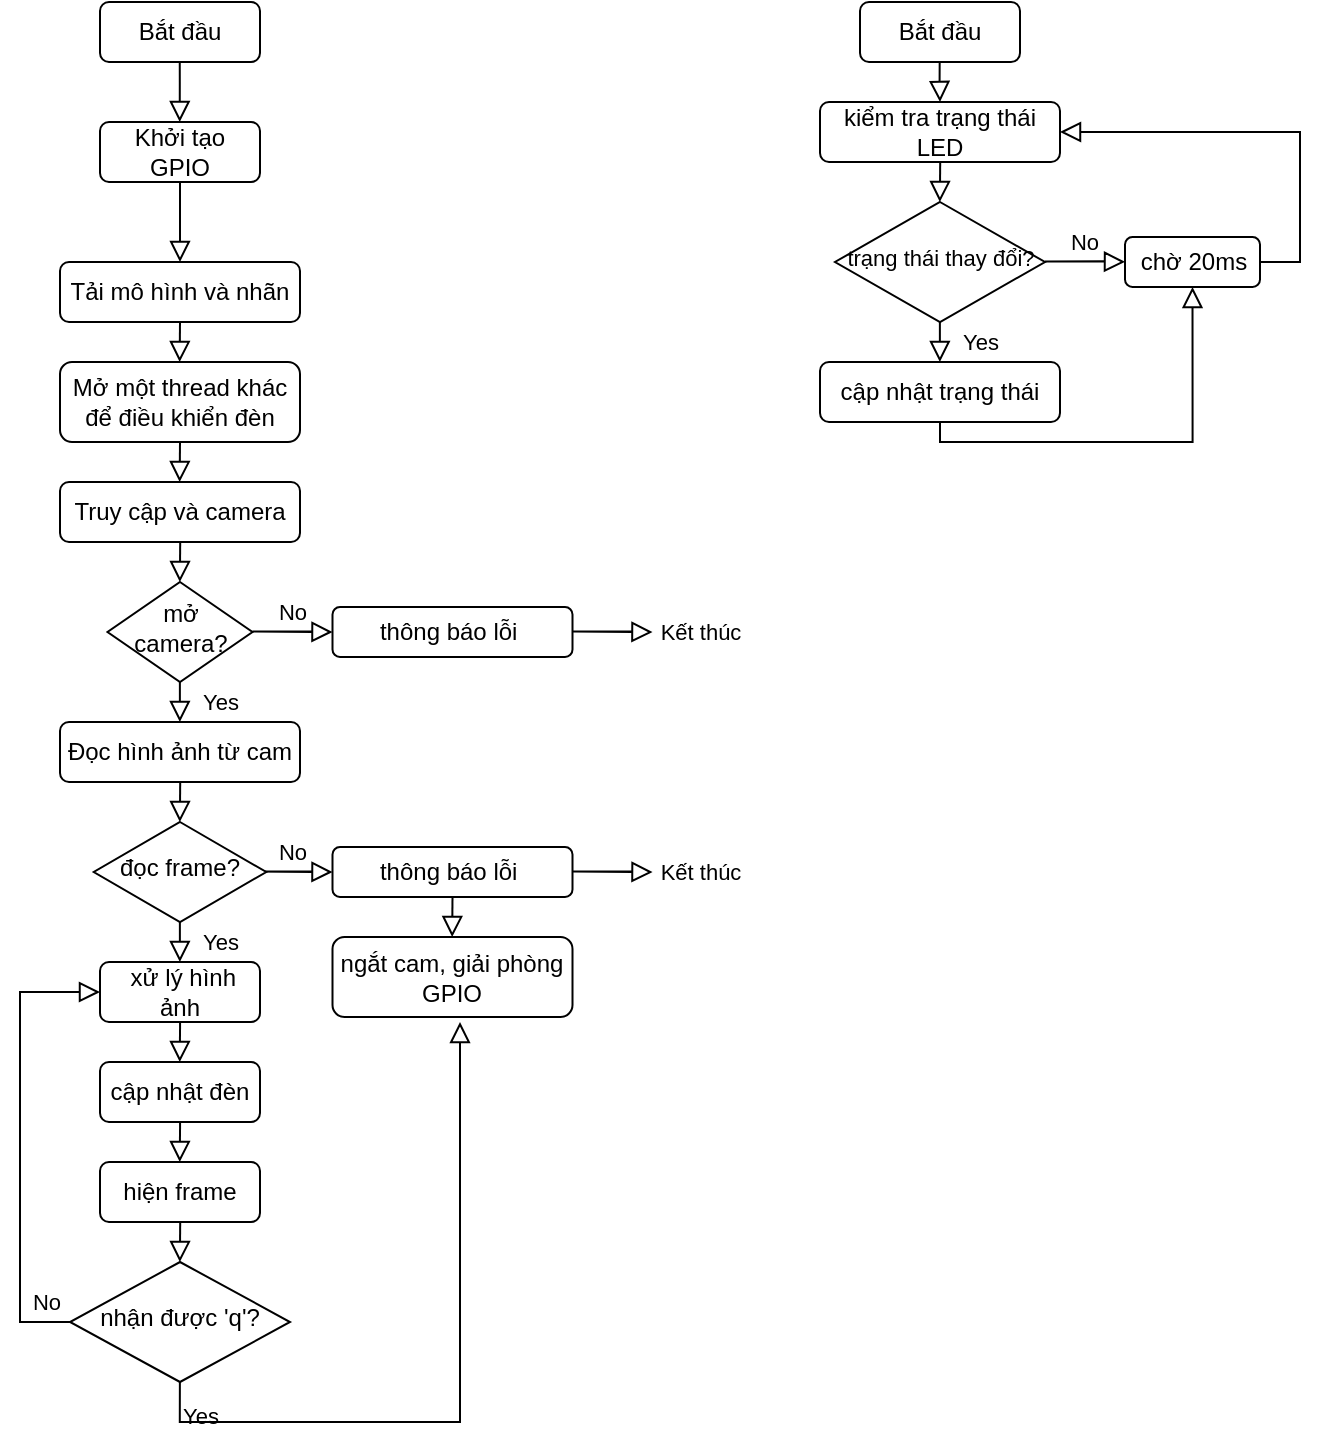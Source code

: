 <mxfile version="24.6.4" type="github">
  <diagram id="C5RBs43oDa-KdzZeNtuy" name="Page-1">
    <mxGraphModel dx="912" dy="563" grid="1" gridSize="10" guides="1" tooltips="1" connect="1" arrows="1" fold="1" page="1" pageScale="1" pageWidth="827" pageHeight="1169" math="0" shadow="0">
      <root>
        <mxCell id="WIyWlLk6GJQsqaUBKTNV-0" />
        <mxCell id="WIyWlLk6GJQsqaUBKTNV-1" parent="WIyWlLk6GJQsqaUBKTNV-0" />
        <mxCell id="WIyWlLk6GJQsqaUBKTNV-2" value="" style="rounded=0;html=1;jettySize=auto;orthogonalLoop=1;fontSize=11;endArrow=block;endFill=0;endSize=8;strokeWidth=1;shadow=0;labelBackgroundColor=none;edgeStyle=orthogonalEdgeStyle;" parent="WIyWlLk6GJQsqaUBKTNV-1" source="WIyWlLk6GJQsqaUBKTNV-3" edge="1">
          <mxGeometry relative="1" as="geometry">
            <mxPoint x="220" y="140" as="targetPoint" />
          </mxGeometry>
        </mxCell>
        <mxCell id="WIyWlLk6GJQsqaUBKTNV-3" value="Khởi tạo GPIO" style="rounded=1;whiteSpace=wrap;html=1;fontSize=12;glass=0;strokeWidth=1;shadow=0;" parent="WIyWlLk6GJQsqaUBKTNV-1" vertex="1">
          <mxGeometry x="180" y="70" width="80" height="30" as="geometry" />
        </mxCell>
        <mxCell id="WIyWlLk6GJQsqaUBKTNV-4" value="Yes" style="rounded=0;html=1;jettySize=auto;orthogonalLoop=1;fontSize=11;endArrow=block;endFill=0;endSize=8;strokeWidth=1;shadow=0;labelBackgroundColor=none;edgeStyle=orthogonalEdgeStyle;" parent="WIyWlLk6GJQsqaUBKTNV-1" edge="1">
          <mxGeometry y="20" relative="1" as="geometry">
            <mxPoint as="offset" />
            <mxPoint x="219.94" y="350" as="sourcePoint" />
            <mxPoint x="219.94" y="370" as="targetPoint" />
          </mxGeometry>
        </mxCell>
        <mxCell id="WIyWlLk6GJQsqaUBKTNV-5" value="No" style="edgeStyle=orthogonalEdgeStyle;rounded=0;html=1;jettySize=auto;orthogonalLoop=1;fontSize=11;endArrow=block;endFill=0;endSize=8;strokeWidth=1;shadow=0;labelBackgroundColor=none;" parent="WIyWlLk6GJQsqaUBKTNV-1" edge="1">
          <mxGeometry x="-0.715" y="-10" relative="1" as="geometry">
            <mxPoint as="offset" />
            <mxPoint x="286.25" y="324.77" as="sourcePoint" />
            <mxPoint x="296.25" y="325" as="targetPoint" />
            <Array as="points">
              <mxPoint x="256.25" y="324.77" />
            </Array>
          </mxGeometry>
        </mxCell>
        <mxCell id="WIyWlLk6GJQsqaUBKTNV-6" value="mở camera?" style="rhombus;whiteSpace=wrap;html=1;shadow=0;fontFamily=Helvetica;fontSize=12;align=center;strokeWidth=1;spacing=6;spacingTop=-4;" parent="WIyWlLk6GJQsqaUBKTNV-1" vertex="1">
          <mxGeometry x="183.75" y="300" width="72.5" height="50" as="geometry" />
        </mxCell>
        <mxCell id="WIyWlLk6GJQsqaUBKTNV-7" value="thông báo lỗi&amp;nbsp;" style="rounded=1;whiteSpace=wrap;html=1;fontSize=12;glass=0;strokeWidth=1;shadow=0;" parent="WIyWlLk6GJQsqaUBKTNV-1" vertex="1">
          <mxGeometry x="296.25" y="312.5" width="120" height="25" as="geometry" />
        </mxCell>
        <mxCell id="WIyWlLk6GJQsqaUBKTNV-11" value="Đọc hình ảnh từ cam" style="rounded=1;whiteSpace=wrap;html=1;fontSize=12;glass=0;strokeWidth=1;shadow=0;" parent="WIyWlLk6GJQsqaUBKTNV-1" vertex="1">
          <mxGeometry x="160" y="370" width="120" height="30" as="geometry" />
        </mxCell>
        <mxCell id="FY4Zewi-IJXw05gdRDmh-0" value="Bắt đầu" style="rounded=1;whiteSpace=wrap;html=1;fontSize=12;glass=0;strokeWidth=1;shadow=0;" parent="WIyWlLk6GJQsqaUBKTNV-1" vertex="1">
          <mxGeometry x="180" y="10" width="80" height="30" as="geometry" />
        </mxCell>
        <mxCell id="FY4Zewi-IJXw05gdRDmh-1" value="" style="rounded=0;html=1;jettySize=auto;orthogonalLoop=1;fontSize=11;endArrow=block;endFill=0;endSize=8;strokeWidth=1;shadow=0;labelBackgroundColor=none;edgeStyle=orthogonalEdgeStyle;" parent="WIyWlLk6GJQsqaUBKTNV-1" edge="1">
          <mxGeometry relative="1" as="geometry">
            <mxPoint x="219.88" y="40" as="sourcePoint" />
            <mxPoint x="219.88" y="70" as="targetPoint" />
            <Array as="points">
              <mxPoint x="219.88" y="50" />
              <mxPoint x="219.88" y="50" />
            </Array>
          </mxGeometry>
        </mxCell>
        <mxCell id="FY4Zewi-IJXw05gdRDmh-3" value="Tải mô hình và nhãn" style="rounded=1;whiteSpace=wrap;html=1;fontSize=12;glass=0;strokeWidth=1;shadow=0;" parent="WIyWlLk6GJQsqaUBKTNV-1" vertex="1">
          <mxGeometry x="160" y="140" width="120" height="30" as="geometry" />
        </mxCell>
        <mxCell id="FY4Zewi-IJXw05gdRDmh-4" value="Mở một thread khác để điều khiển đèn" style="rounded=1;whiteSpace=wrap;html=1;fontSize=12;glass=0;strokeWidth=1;shadow=0;" parent="WIyWlLk6GJQsqaUBKTNV-1" vertex="1">
          <mxGeometry x="160" y="190" width="120" height="40" as="geometry" />
        </mxCell>
        <mxCell id="FY4Zewi-IJXw05gdRDmh-5" value="" style="rounded=0;html=1;jettySize=auto;orthogonalLoop=1;fontSize=11;endArrow=block;endFill=0;endSize=8;strokeWidth=1;shadow=0;labelBackgroundColor=none;edgeStyle=orthogonalEdgeStyle;" parent="WIyWlLk6GJQsqaUBKTNV-1" edge="1">
          <mxGeometry relative="1" as="geometry">
            <mxPoint x="220" y="170" as="sourcePoint" />
            <mxPoint x="219.84" y="190" as="targetPoint" />
          </mxGeometry>
        </mxCell>
        <mxCell id="FY4Zewi-IJXw05gdRDmh-6" value="Truy cập và camera" style="rounded=1;whiteSpace=wrap;html=1;fontSize=12;glass=0;strokeWidth=1;shadow=0;" parent="WIyWlLk6GJQsqaUBKTNV-1" vertex="1">
          <mxGeometry x="160" y="250" width="120" height="30" as="geometry" />
        </mxCell>
        <mxCell id="FY4Zewi-IJXw05gdRDmh-8" value="" style="rounded=0;html=1;jettySize=auto;orthogonalLoop=1;fontSize=11;endArrow=block;endFill=0;endSize=8;strokeWidth=1;shadow=0;labelBackgroundColor=none;edgeStyle=orthogonalEdgeStyle;" parent="WIyWlLk6GJQsqaUBKTNV-1" edge="1">
          <mxGeometry relative="1" as="geometry">
            <mxPoint x="220" y="230" as="sourcePoint" />
            <mxPoint x="219.84" y="250" as="targetPoint" />
          </mxGeometry>
        </mxCell>
        <mxCell id="FY4Zewi-IJXw05gdRDmh-9" value="" style="rounded=0;html=1;jettySize=auto;orthogonalLoop=1;fontSize=11;endArrow=block;endFill=0;endSize=8;strokeWidth=1;shadow=0;labelBackgroundColor=none;edgeStyle=orthogonalEdgeStyle;" parent="WIyWlLk6GJQsqaUBKTNV-1" edge="1">
          <mxGeometry relative="1" as="geometry">
            <mxPoint x="220.1" y="280" as="sourcePoint" />
            <mxPoint x="219.94" y="300" as="targetPoint" />
          </mxGeometry>
        </mxCell>
        <mxCell id="FY4Zewi-IJXw05gdRDmh-11" value="Yes" style="rounded=0;html=1;jettySize=auto;orthogonalLoop=1;fontSize=11;endArrow=block;endFill=0;endSize=8;strokeWidth=1;shadow=0;labelBackgroundColor=none;edgeStyle=orthogonalEdgeStyle;" parent="WIyWlLk6GJQsqaUBKTNV-1" edge="1">
          <mxGeometry y="20" relative="1" as="geometry">
            <mxPoint as="offset" />
            <mxPoint x="219.94" y="470" as="sourcePoint" />
            <mxPoint x="219.94" y="490" as="targetPoint" />
          </mxGeometry>
        </mxCell>
        <mxCell id="FY4Zewi-IJXw05gdRDmh-12" value="No" style="edgeStyle=orthogonalEdgeStyle;rounded=0;html=1;jettySize=auto;orthogonalLoop=1;fontSize=11;endArrow=block;endFill=0;endSize=8;strokeWidth=1;shadow=0;labelBackgroundColor=none;" parent="WIyWlLk6GJQsqaUBKTNV-1" edge="1">
          <mxGeometry x="-0.715" y="-10" relative="1" as="geometry">
            <mxPoint as="offset" />
            <mxPoint x="286.25" y="444.77" as="sourcePoint" />
            <mxPoint x="296.25" y="445" as="targetPoint" />
            <Array as="points">
              <mxPoint x="256.25" y="444.77" />
            </Array>
          </mxGeometry>
        </mxCell>
        <mxCell id="FY4Zewi-IJXw05gdRDmh-13" value="đọc frame?" style="rhombus;whiteSpace=wrap;html=1;shadow=0;fontFamily=Helvetica;fontSize=12;align=center;strokeWidth=1;spacing=6;spacingTop=-4;" parent="WIyWlLk6GJQsqaUBKTNV-1" vertex="1">
          <mxGeometry x="176.88" y="420" width="86.25" height="50" as="geometry" />
        </mxCell>
        <mxCell id="FY4Zewi-IJXw05gdRDmh-14" value="thông báo lỗi&amp;nbsp;" style="rounded=1;whiteSpace=wrap;html=1;fontSize=12;glass=0;strokeWidth=1;shadow=0;" parent="WIyWlLk6GJQsqaUBKTNV-1" vertex="1">
          <mxGeometry x="296.25" y="432.5" width="120" height="25" as="geometry" />
        </mxCell>
        <mxCell id="FY4Zewi-IJXw05gdRDmh-15" value="&amp;nbsp;xử lý hình ảnh" style="rounded=1;whiteSpace=wrap;html=1;fontSize=12;glass=0;strokeWidth=1;shadow=0;" parent="WIyWlLk6GJQsqaUBKTNV-1" vertex="1">
          <mxGeometry x="180" y="490" width="80" height="30" as="geometry" />
        </mxCell>
        <mxCell id="FY4Zewi-IJXw05gdRDmh-16" value="" style="rounded=0;html=1;jettySize=auto;orthogonalLoop=1;fontSize=11;endArrow=block;endFill=0;endSize=8;strokeWidth=1;shadow=0;labelBackgroundColor=none;edgeStyle=orthogonalEdgeStyle;" parent="WIyWlLk6GJQsqaUBKTNV-1" edge="1">
          <mxGeometry relative="1" as="geometry">
            <mxPoint x="220.1" y="400" as="sourcePoint" />
            <mxPoint x="219.94" y="420" as="targetPoint" />
          </mxGeometry>
        </mxCell>
        <mxCell id="FY4Zewi-IJXw05gdRDmh-17" value="ngắt cam, giải phòng GPIO" style="rounded=1;whiteSpace=wrap;html=1;fontSize=12;glass=0;strokeWidth=1;shadow=0;" parent="WIyWlLk6GJQsqaUBKTNV-1" vertex="1">
          <mxGeometry x="296.25" y="477.5" width="120" height="40" as="geometry" />
        </mxCell>
        <mxCell id="FY4Zewi-IJXw05gdRDmh-18" value="" style="rounded=0;html=1;jettySize=auto;orthogonalLoop=1;fontSize=11;endArrow=block;endFill=0;endSize=8;strokeWidth=1;shadow=0;labelBackgroundColor=none;edgeStyle=orthogonalEdgeStyle;" parent="WIyWlLk6GJQsqaUBKTNV-1" edge="1">
          <mxGeometry relative="1" as="geometry">
            <mxPoint x="356.25" y="457.5" as="sourcePoint" />
            <mxPoint x="356.09" y="477.5" as="targetPoint" />
          </mxGeometry>
        </mxCell>
        <mxCell id="FY4Zewi-IJXw05gdRDmh-20" value="cập nhật đèn" style="rounded=1;whiteSpace=wrap;html=1;fontSize=12;glass=0;strokeWidth=1;shadow=0;" parent="WIyWlLk6GJQsqaUBKTNV-1" vertex="1">
          <mxGeometry x="180" y="540" width="80" height="30" as="geometry" />
        </mxCell>
        <mxCell id="FY4Zewi-IJXw05gdRDmh-22" value="hiện frame" style="rounded=1;whiteSpace=wrap;html=1;fontSize=12;glass=0;strokeWidth=1;shadow=0;" parent="WIyWlLk6GJQsqaUBKTNV-1" vertex="1">
          <mxGeometry x="180" y="590" width="80" height="30" as="geometry" />
        </mxCell>
        <mxCell id="FY4Zewi-IJXw05gdRDmh-24" value="" style="rounded=0;html=1;jettySize=auto;orthogonalLoop=1;fontSize=11;endArrow=block;endFill=0;endSize=8;strokeWidth=1;shadow=0;labelBackgroundColor=none;edgeStyle=orthogonalEdgeStyle;" parent="WIyWlLk6GJQsqaUBKTNV-1" edge="1">
          <mxGeometry relative="1" as="geometry">
            <mxPoint x="220.05" y="520" as="sourcePoint" />
            <mxPoint x="219.89" y="540" as="targetPoint" />
          </mxGeometry>
        </mxCell>
        <mxCell id="FY4Zewi-IJXw05gdRDmh-25" value="" style="rounded=0;html=1;jettySize=auto;orthogonalLoop=1;fontSize=11;endArrow=block;endFill=0;endSize=8;strokeWidth=1;shadow=0;labelBackgroundColor=none;edgeStyle=orthogonalEdgeStyle;" parent="WIyWlLk6GJQsqaUBKTNV-1" edge="1">
          <mxGeometry relative="1" as="geometry">
            <mxPoint x="220.05" y="570" as="sourcePoint" />
            <mxPoint x="219.89" y="590" as="targetPoint" />
          </mxGeometry>
        </mxCell>
        <mxCell id="FY4Zewi-IJXw05gdRDmh-26" value="Yes" style="rounded=0;html=1;jettySize=auto;orthogonalLoop=1;fontSize=11;endArrow=block;endFill=0;endSize=8;strokeWidth=1;shadow=0;labelBackgroundColor=none;edgeStyle=orthogonalEdgeStyle;" parent="WIyWlLk6GJQsqaUBKTNV-1" edge="1">
          <mxGeometry x="-0.905" y="10" relative="1" as="geometry">
            <mxPoint as="offset" />
            <mxPoint x="219.94" y="700" as="sourcePoint" />
            <mxPoint x="360.0" y="520" as="targetPoint" />
            <Array as="points">
              <mxPoint x="220" y="720" />
              <mxPoint x="360.0" y="720" />
            </Array>
          </mxGeometry>
        </mxCell>
        <mxCell id="FY4Zewi-IJXw05gdRDmh-28" value="nhận được &#39;q&#39;?" style="rhombus;whiteSpace=wrap;html=1;shadow=0;fontFamily=Helvetica;fontSize=12;align=center;strokeWidth=1;spacing=6;spacingTop=-4;" parent="WIyWlLk6GJQsqaUBKTNV-1" vertex="1">
          <mxGeometry x="165" y="640" width="110" height="60" as="geometry" />
        </mxCell>
        <mxCell id="FY4Zewi-IJXw05gdRDmh-29" value="" style="rounded=0;html=1;jettySize=auto;orthogonalLoop=1;fontSize=11;endArrow=block;endFill=0;endSize=8;strokeWidth=1;shadow=0;labelBackgroundColor=none;edgeStyle=orthogonalEdgeStyle;" parent="WIyWlLk6GJQsqaUBKTNV-1" edge="1">
          <mxGeometry relative="1" as="geometry">
            <mxPoint x="220.1" y="620" as="sourcePoint" />
            <mxPoint x="219.94" y="640" as="targetPoint" />
          </mxGeometry>
        </mxCell>
        <mxCell id="FY4Zewi-IJXw05gdRDmh-31" value="No" style="edgeStyle=orthogonalEdgeStyle;rounded=0;html=1;jettySize=auto;orthogonalLoop=1;fontSize=11;endArrow=block;endFill=0;endSize=8;strokeWidth=1;shadow=0;labelBackgroundColor=none;exitX=0;exitY=0.5;exitDx=0;exitDy=0;entryX=0;entryY=0.5;entryDx=0;entryDy=0;" parent="WIyWlLk6GJQsqaUBKTNV-1" source="FY4Zewi-IJXw05gdRDmh-28" target="FY4Zewi-IJXw05gdRDmh-15" edge="1">
          <mxGeometry x="-0.897" y="-10" relative="1" as="geometry">
            <mxPoint as="offset" />
            <mxPoint x="139.98" y="669.77" as="sourcePoint" />
            <mxPoint x="110" y="437.009" as="targetPoint" />
            <Array as="points">
              <mxPoint x="140" y="670" />
              <mxPoint x="140" y="505" />
            </Array>
          </mxGeometry>
        </mxCell>
        <mxCell id="nw6m5WyESuy3EJGYJmpJ-1" value="Kết thúc" style="edgeStyle=orthogonalEdgeStyle;rounded=0;html=1;jettySize=auto;orthogonalLoop=1;fontSize=11;endArrow=block;endFill=0;endSize=8;strokeWidth=1;shadow=0;labelBackgroundColor=none;" edge="1" parent="WIyWlLk6GJQsqaUBKTNV-1">
          <mxGeometry x="1" y="24" relative="1" as="geometry">
            <mxPoint x="24" y="24" as="offset" />
            <mxPoint x="446.26" y="444.81" as="sourcePoint" />
            <mxPoint x="456.26" y="445.04" as="targetPoint" />
            <Array as="points">
              <mxPoint x="416.26" y="444.81" />
            </Array>
          </mxGeometry>
        </mxCell>
        <mxCell id="nw6m5WyESuy3EJGYJmpJ-2" value="Kết thúc" style="edgeStyle=orthogonalEdgeStyle;rounded=0;html=1;jettySize=auto;orthogonalLoop=1;fontSize=11;endArrow=block;endFill=0;endSize=8;strokeWidth=1;shadow=0;labelBackgroundColor=none;" edge="1" parent="WIyWlLk6GJQsqaUBKTNV-1">
          <mxGeometry x="1" y="24" relative="1" as="geometry">
            <mxPoint x="24" y="24" as="offset" />
            <mxPoint x="446.23" y="324.81" as="sourcePoint" />
            <mxPoint x="456.23" y="325.04" as="targetPoint" />
            <Array as="points">
              <mxPoint x="416.23" y="324.81" />
            </Array>
          </mxGeometry>
        </mxCell>
        <mxCell id="nw6m5WyESuy3EJGYJmpJ-3" value="Bắt đầu" style="rounded=1;whiteSpace=wrap;html=1;fontSize=12;glass=0;strokeWidth=1;shadow=0;" vertex="1" parent="WIyWlLk6GJQsqaUBKTNV-1">
          <mxGeometry x="560" y="10" width="80" height="30" as="geometry" />
        </mxCell>
        <mxCell id="nw6m5WyESuy3EJGYJmpJ-4" value="" style="rounded=0;html=1;jettySize=auto;orthogonalLoop=1;fontSize=11;endArrow=block;endFill=0;endSize=8;strokeWidth=1;shadow=0;labelBackgroundColor=none;edgeStyle=orthogonalEdgeStyle;" edge="1" parent="WIyWlLk6GJQsqaUBKTNV-1">
          <mxGeometry relative="1" as="geometry">
            <mxPoint x="599.84" y="40" as="sourcePoint" />
            <mxPoint x="600" y="60" as="targetPoint" />
            <Array as="points">
              <mxPoint x="599.84" y="50" />
              <mxPoint x="599.84" y="50" />
            </Array>
          </mxGeometry>
        </mxCell>
        <mxCell id="nw6m5WyESuy3EJGYJmpJ-5" value="Yes" style="rounded=0;html=1;jettySize=auto;orthogonalLoop=1;fontSize=11;endArrow=block;endFill=0;endSize=8;strokeWidth=1;shadow=0;labelBackgroundColor=none;edgeStyle=orthogonalEdgeStyle;" edge="1" parent="WIyWlLk6GJQsqaUBKTNV-1">
          <mxGeometry y="20" relative="1" as="geometry">
            <mxPoint as="offset" />
            <mxPoint x="599.94" y="170" as="sourcePoint" />
            <mxPoint x="599.94" y="190" as="targetPoint" />
          </mxGeometry>
        </mxCell>
        <mxCell id="nw6m5WyESuy3EJGYJmpJ-6" value="No" style="edgeStyle=orthogonalEdgeStyle;rounded=0;html=1;jettySize=auto;orthogonalLoop=1;fontSize=11;endArrow=block;endFill=0;endSize=8;strokeWidth=1;shadow=0;labelBackgroundColor=none;" edge="1" parent="WIyWlLk6GJQsqaUBKTNV-1">
          <mxGeometry x="-0.715" y="-10" relative="1" as="geometry">
            <mxPoint as="offset" />
            <mxPoint x="682.5" y="139.67" as="sourcePoint" />
            <mxPoint x="692.5" y="139.9" as="targetPoint" />
            <Array as="points">
              <mxPoint x="652.5" y="139.67" />
            </Array>
          </mxGeometry>
        </mxCell>
        <mxCell id="nw6m5WyESuy3EJGYJmpJ-7" value="&lt;font style=&quot;font-size: 11px;&quot;&gt;trạng thái thay đổi?&lt;/font&gt;" style="rhombus;whiteSpace=wrap;html=1;shadow=0;fontFamily=Helvetica;fontSize=12;align=center;strokeWidth=1;spacing=6;spacingTop=-4;" vertex="1" parent="WIyWlLk6GJQsqaUBKTNV-1">
          <mxGeometry x="547.5" y="110" width="105" height="60" as="geometry" />
        </mxCell>
        <mxCell id="nw6m5WyESuy3EJGYJmpJ-8" value="chờ 20ms" style="rounded=1;whiteSpace=wrap;html=1;fontSize=12;glass=0;strokeWidth=1;shadow=0;" vertex="1" parent="WIyWlLk6GJQsqaUBKTNV-1">
          <mxGeometry x="692.5" y="127.5" width="67.5" height="25" as="geometry" />
        </mxCell>
        <mxCell id="nw6m5WyESuy3EJGYJmpJ-9" value="cập nhật trạng thái" style="rounded=1;whiteSpace=wrap;html=1;fontSize=12;glass=0;strokeWidth=1;shadow=0;" vertex="1" parent="WIyWlLk6GJQsqaUBKTNV-1">
          <mxGeometry x="540" y="190" width="120" height="30" as="geometry" />
        </mxCell>
        <mxCell id="nw6m5WyESuy3EJGYJmpJ-10" value="kiểm tra trạng thái LED" style="rounded=1;whiteSpace=wrap;html=1;fontSize=12;glass=0;strokeWidth=1;shadow=0;" vertex="1" parent="WIyWlLk6GJQsqaUBKTNV-1">
          <mxGeometry x="540" y="60" width="120" height="30" as="geometry" />
        </mxCell>
        <mxCell id="nw6m5WyESuy3EJGYJmpJ-11" value="" style="rounded=0;html=1;jettySize=auto;orthogonalLoop=1;fontSize=11;endArrow=block;endFill=0;endSize=8;strokeWidth=1;shadow=0;labelBackgroundColor=none;edgeStyle=orthogonalEdgeStyle;" edge="1" parent="WIyWlLk6GJQsqaUBKTNV-1">
          <mxGeometry relative="1" as="geometry">
            <mxPoint x="600.1" y="90" as="sourcePoint" />
            <mxPoint x="599.94" y="110" as="targetPoint" />
          </mxGeometry>
        </mxCell>
        <mxCell id="nw6m5WyESuy3EJGYJmpJ-18" value="" style="rounded=0;html=1;jettySize=auto;orthogonalLoop=1;fontSize=11;endArrow=block;endFill=0;endSize=8;strokeWidth=1;shadow=0;labelBackgroundColor=none;edgeStyle=orthogonalEdgeStyle;exitX=1;exitY=0.5;exitDx=0;exitDy=0;entryX=1;entryY=0.5;entryDx=0;entryDy=0;" edge="1" parent="WIyWlLk6GJQsqaUBKTNV-1" source="nw6m5WyESuy3EJGYJmpJ-8" target="nw6m5WyESuy3EJGYJmpJ-10">
          <mxGeometry relative="1" as="geometry">
            <mxPoint x="780.2" y="132.5" as="sourcePoint" />
            <mxPoint x="780" y="190" as="targetPoint" />
          </mxGeometry>
        </mxCell>
        <mxCell id="nw6m5WyESuy3EJGYJmpJ-19" value="" style="rounded=0;html=1;jettySize=auto;orthogonalLoop=1;fontSize=11;endArrow=block;endFill=0;endSize=8;strokeWidth=1;shadow=0;labelBackgroundColor=none;edgeStyle=orthogonalEdgeStyle;entryX=0.5;entryY=1;entryDx=0;entryDy=0;exitX=0.5;exitY=1;exitDx=0;exitDy=0;" edge="1" parent="WIyWlLk6GJQsqaUBKTNV-1" source="nw6m5WyESuy3EJGYJmpJ-9" target="nw6m5WyESuy3EJGYJmpJ-8">
          <mxGeometry relative="1" as="geometry">
            <mxPoint x="600.1" y="247.5" as="sourcePoint" />
            <mxPoint x="726.25" y="180" as="targetPoint" />
            <Array as="points">
              <mxPoint x="600" y="230" />
              <mxPoint x="726" y="230" />
            </Array>
          </mxGeometry>
        </mxCell>
      </root>
    </mxGraphModel>
  </diagram>
</mxfile>
